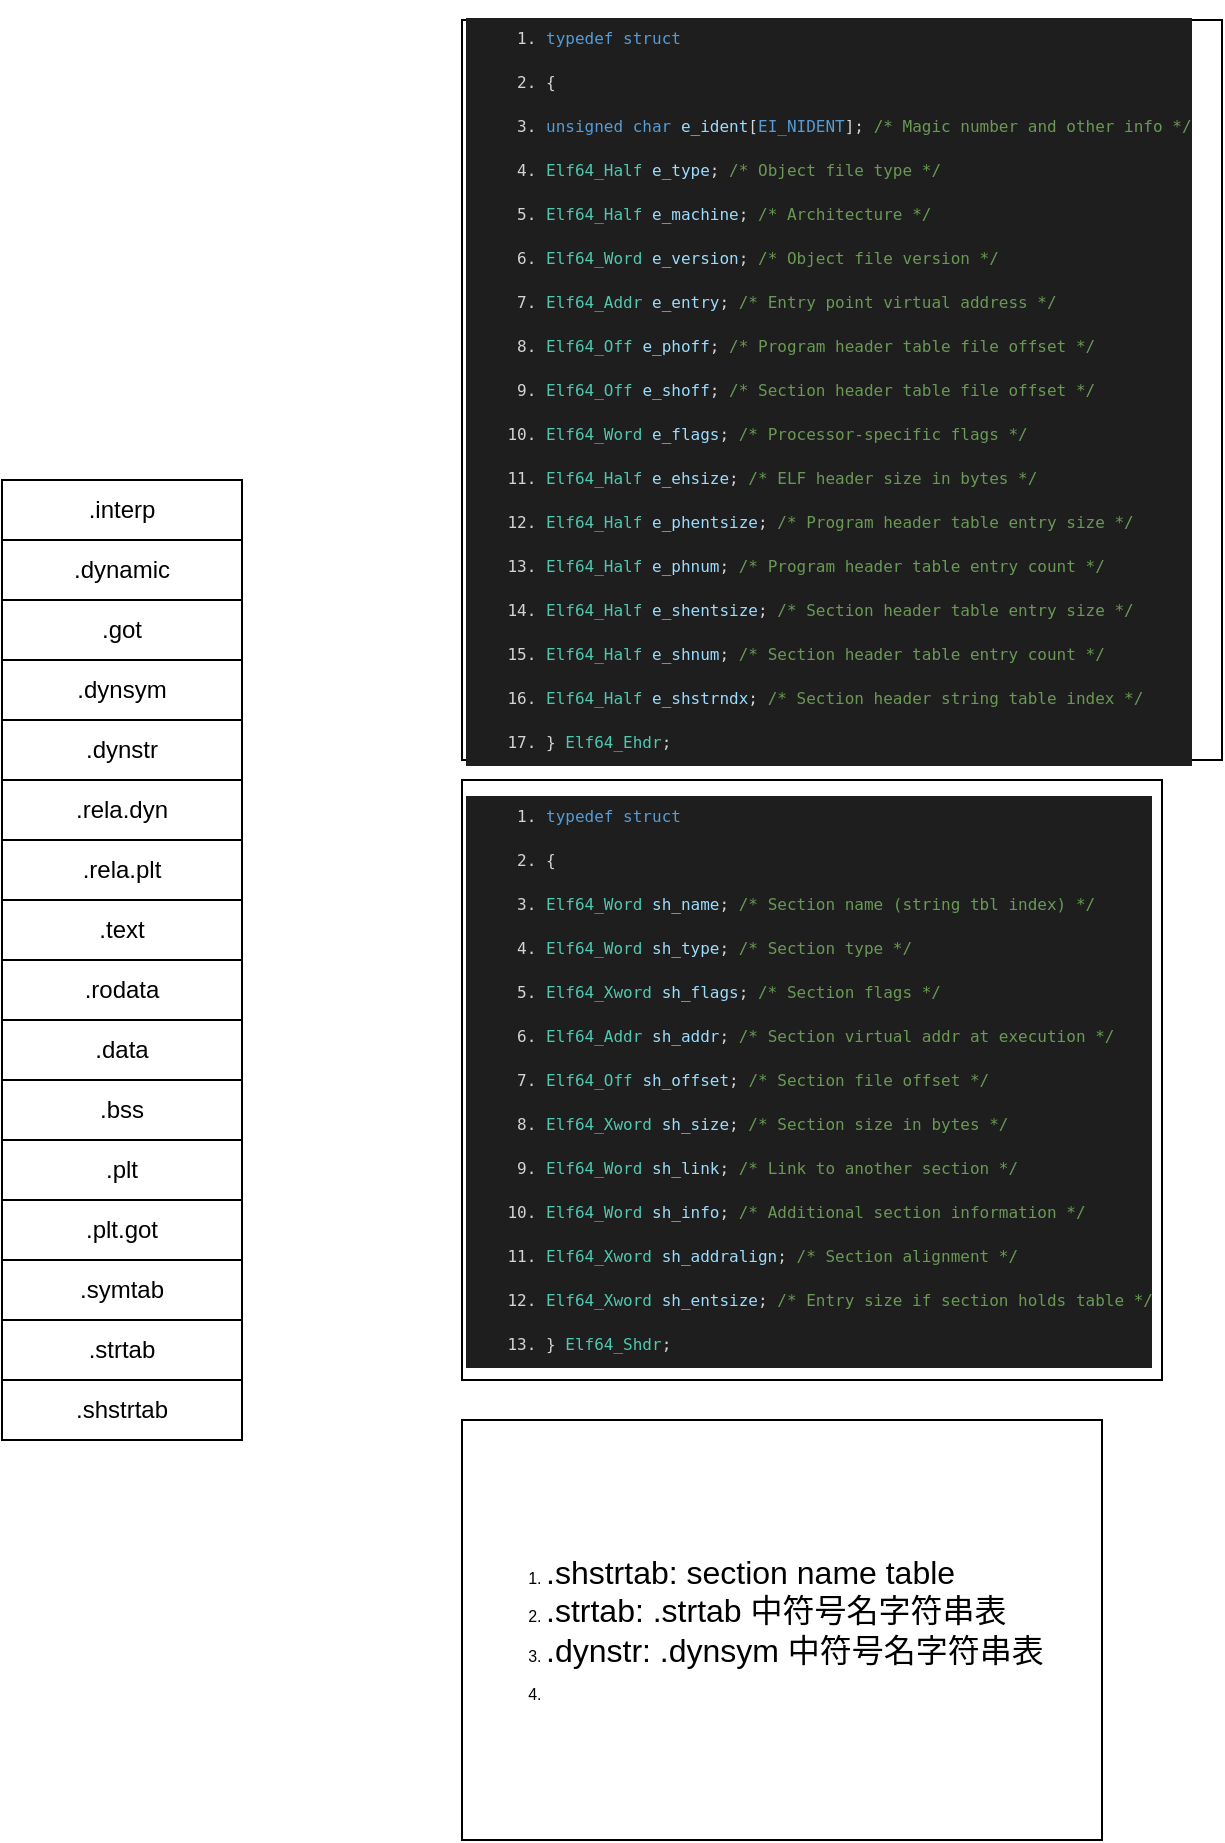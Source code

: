<mxfile version="20.2.3" type="github"><diagram id="uGQG1ukCMuUnGO_e7Zon" name="Page-1"><mxGraphModel dx="728" dy="2639" grid="1" gridSize="10" guides="1" tooltips="1" connect="1" arrows="1" fold="1" page="1" pageScale="1" pageWidth="850" pageHeight="1100" math="0" shadow="0"><root><mxCell id="0"/><mxCell id="1" parent="0"/><mxCell id="yysnikCYSL8IFi_H5CMY-14" value=".got" style="rounded=0;whiteSpace=wrap;html=1;" vertex="1" parent="1"><mxGeometry x="80" y="-1080" width="120" height="30" as="geometry"/></mxCell><mxCell id="yysnikCYSL8IFi_H5CMY-15" value=".dynsym" style="rounded=0;whiteSpace=wrap;html=1;" vertex="1" parent="1"><mxGeometry x="80" y="-1050" width="120" height="30" as="geometry"/></mxCell><mxCell id="yysnikCYSL8IFi_H5CMY-16" value=".symtab" style="rounded=0;whiteSpace=wrap;html=1;" vertex="1" parent="1"><mxGeometry x="80" y="-750" width="120" height="30" as="geometry"/></mxCell><mxCell id="yysnikCYSL8IFi_H5CMY-17" value=".shstrtab" style="rounded=0;whiteSpace=wrap;html=1;" vertex="1" parent="1"><mxGeometry x="80" y="-690" width="120" height="30" as="geometry"/></mxCell><mxCell id="yysnikCYSL8IFi_H5CMY-18" value=".strtab" style="rounded=0;whiteSpace=wrap;html=1;" vertex="1" parent="1"><mxGeometry x="80" y="-720" width="120" height="30" as="geometry"/></mxCell><mxCell id="yysnikCYSL8IFi_H5CMY-19" value="&lt;div style=&quot;color: rgb(212, 212, 212); background-color: rgb(30, 30, 30); font-family: &amp;quot;Droid Sans Mono&amp;quot;, &amp;quot;monospace&amp;quot;, monospace; font-size: 8px; line-height: 22px;&quot;&gt;&lt;div&gt;&lt;ol&gt;&lt;li&gt;&lt;span style=&quot;color: #569cd6;&quot;&gt;typedef&lt;/span&gt; &lt;span style=&quot;color: #569cd6;&quot;&gt;struct&lt;/span&gt;&lt;/li&gt;&lt;li&gt;{&lt;/li&gt;&lt;li&gt;&lt;span style=&quot;color: #569cd6;&quot;&gt;unsigned&lt;/span&gt; &lt;span style=&quot;color: #569cd6;&quot;&gt;char&lt;/span&gt; &lt;span style=&quot;color: #9cdcfe;&quot;&gt;e_ident&lt;/span&gt;[&lt;span style=&quot;color: #569cd6;&quot;&gt;EI_NIDENT&lt;/span&gt;];&lt;span style=&quot;color: #6a9955;&quot;&gt; /* Magic number and other info */&lt;/span&gt;&lt;/li&gt;&lt;li&gt;&lt;span style=&quot;color: #4ec9b0;&quot;&gt;Elf64_Half&lt;/span&gt;  &lt;span style=&quot;color: #9cdcfe;&quot;&gt;e_type&lt;/span&gt;;&lt;span style=&quot;color: #6a9955;&quot;&gt;     /* Object file type */&lt;/span&gt;&lt;/li&gt;&lt;li&gt;&lt;span style=&quot;color: #4ec9b0;&quot;&gt;Elf64_Half&lt;/span&gt;  &lt;span style=&quot;color: #9cdcfe;&quot;&gt;e_machine&lt;/span&gt;;&lt;span style=&quot;color: #6a9955;&quot;&gt;    /* Architecture */&lt;/span&gt;&lt;/li&gt;&lt;li&gt;&lt;span style=&quot;color: #4ec9b0;&quot;&gt;Elf64_Word&lt;/span&gt;  &lt;span style=&quot;color: #9cdcfe;&quot;&gt;e_version&lt;/span&gt;;&lt;span style=&quot;color: #6a9955;&quot;&gt;    /* Object file version */&lt;/span&gt;&lt;/li&gt;&lt;li&gt;&lt;span style=&quot;color: #4ec9b0;&quot;&gt;Elf64_Addr&lt;/span&gt;  &lt;span style=&quot;color: #9cdcfe;&quot;&gt;e_entry&lt;/span&gt;;&lt;span style=&quot;color: #6a9955;&quot;&gt;    /* Entry point virtual address */&lt;/span&gt;&lt;/li&gt;&lt;li&gt;&lt;span style=&quot;color: #4ec9b0;&quot;&gt;Elf64_Off&lt;/span&gt; &lt;span style=&quot;color: #9cdcfe;&quot;&gt;e_phoff&lt;/span&gt;;&lt;span style=&quot;color: #6a9955;&quot;&gt;    /* Program header table file offset */&lt;/span&gt;&lt;/li&gt;&lt;li&gt;&lt;span style=&quot;color: #4ec9b0;&quot;&gt;Elf64_Off&lt;/span&gt; &lt;span style=&quot;color: #9cdcfe;&quot;&gt;e_shoff&lt;/span&gt;;&lt;span style=&quot;color: #6a9955;&quot;&gt;    /* Section header table file offset */&lt;/span&gt;&lt;/li&gt;&lt;li&gt;&lt;span style=&quot;color: #4ec9b0;&quot;&gt;Elf64_Word&lt;/span&gt;  &lt;span style=&quot;color: #9cdcfe;&quot;&gt;e_flags&lt;/span&gt;;&lt;span style=&quot;color: #6a9955;&quot;&gt;    /* Processor-specific flags */&lt;/span&gt;&lt;/li&gt;&lt;li&gt;&lt;span style=&quot;color: #4ec9b0;&quot;&gt;Elf64_Half&lt;/span&gt;  &lt;span style=&quot;color: #9cdcfe;&quot;&gt;e_ehsize&lt;/span&gt;;&lt;span style=&quot;color: #6a9955;&quot;&gt;   /* ELF header size in bytes */&lt;/span&gt;&lt;/li&gt;&lt;li&gt;&lt;span style=&quot;color: #4ec9b0;&quot;&gt;Elf64_Half&lt;/span&gt;  &lt;span style=&quot;color: #9cdcfe;&quot;&gt;e_phentsize&lt;/span&gt;;&lt;span style=&quot;color: #6a9955;&quot;&gt;    /* Program header table entry size */&lt;/span&gt;&lt;/li&gt;&lt;li&gt;&lt;span style=&quot;color: #4ec9b0;&quot;&gt;Elf64_Half&lt;/span&gt;  &lt;span style=&quot;color: #9cdcfe;&quot;&gt;e_phnum&lt;/span&gt;;&lt;span style=&quot;color: #6a9955;&quot;&gt;    /* Program header table entry count */&lt;/span&gt;&lt;/li&gt;&lt;li&gt;&lt;span style=&quot;color: #4ec9b0;&quot;&gt;Elf64_Half&lt;/span&gt;  &lt;span style=&quot;color: #9cdcfe;&quot;&gt;e_shentsize&lt;/span&gt;;&lt;span style=&quot;color: #6a9955;&quot;&gt;    /* Section header table entry size */&lt;/span&gt;&lt;/li&gt;&lt;li&gt;&lt;span style=&quot;color: #4ec9b0;&quot;&gt;Elf64_Half&lt;/span&gt;  &lt;span style=&quot;color: #9cdcfe;&quot;&gt;e_shnum&lt;/span&gt;;&lt;span style=&quot;color: #6a9955;&quot;&gt;    /* Section header table entry count */&lt;/span&gt;&lt;/li&gt;&lt;li&gt;&lt;span style=&quot;color: #4ec9b0;&quot;&gt;Elf64_Half&lt;/span&gt;  &lt;span style=&quot;color: #9cdcfe;&quot;&gt;e_shstrndx&lt;/span&gt;;&lt;span style=&quot;color: #6a9955;&quot;&gt;   /* Section header string table index */&lt;/span&gt;&lt;/li&gt;&lt;li&gt;} &lt;span style=&quot;color: #4ec9b0;&quot;&gt;Elf64_Ehdr&lt;/span&gt;;&lt;/li&gt;&lt;/ol&gt;&lt;/div&gt;&lt;/div&gt;" style="rounded=0;whiteSpace=wrap;html=1;align=left;" vertex="1" parent="1"><mxGeometry x="310" y="-1370" width="380" height="370" as="geometry"/></mxCell><mxCell id="yysnikCYSL8IFi_H5CMY-20" value="&lt;div style=&quot;color: rgb(212, 212, 212); background-color: rgb(30, 30, 30); font-family: &amp;quot;Droid Sans Mono&amp;quot;, &amp;quot;monospace&amp;quot;, monospace; line-height: 22px;&quot;&gt;&lt;div&gt;&lt;ol&gt;&lt;li&gt;&lt;span style=&quot;color: #569cd6;&quot;&gt;typedef&lt;/span&gt; &lt;span style=&quot;color: #569cd6;&quot;&gt;struct&lt;/span&gt;&lt;/li&gt;&lt;li&gt;{&lt;/li&gt;&lt;li&gt;&lt;span style=&quot;color: #4ec9b0;&quot;&gt;Elf64_Word&lt;/span&gt;  &lt;span style=&quot;color: #9cdcfe;&quot;&gt;sh_name&lt;/span&gt;;&lt;span style=&quot;color: #6a9955;&quot;&gt;    /* Section name (string tbl index) */&lt;/span&gt;&lt;/li&gt;&lt;li&gt;&lt;span style=&quot;color: #4ec9b0;&quot;&gt;Elf64_Word&lt;/span&gt;  &lt;span style=&quot;color: #9cdcfe;&quot;&gt;sh_type&lt;/span&gt;;&lt;span style=&quot;color: #6a9955;&quot;&gt;    /* Section type */&lt;/span&gt;&lt;/li&gt;&lt;li&gt;&lt;span style=&quot;color: #4ec9b0;&quot;&gt;Elf64_Xword&lt;/span&gt; &lt;span style=&quot;color: #9cdcfe;&quot;&gt;sh_flags&lt;/span&gt;;&lt;span style=&quot;color: #6a9955;&quot;&gt;   /* Section flags */&lt;/span&gt;&lt;/li&gt;&lt;li&gt;&lt;span style=&quot;color: #4ec9b0;&quot;&gt;Elf64_Addr&lt;/span&gt;  &lt;span style=&quot;color: #9cdcfe;&quot;&gt;sh_addr&lt;/span&gt;;&lt;span style=&quot;color: #6a9955;&quot;&gt;    /* Section virtual addr at execution */&lt;/span&gt;&lt;/li&gt;&lt;li&gt;&lt;span style=&quot;color: #4ec9b0;&quot;&gt;Elf64_Off&lt;/span&gt; &lt;span style=&quot;color: #9cdcfe;&quot;&gt;sh_offset&lt;/span&gt;;&lt;span style=&quot;color: #6a9955;&quot;&gt;    /* Section file offset */&lt;/span&gt;&lt;/li&gt;&lt;li&gt;&lt;span style=&quot;color: #4ec9b0;&quot;&gt;Elf64_Xword&lt;/span&gt; &lt;span style=&quot;color: #9cdcfe;&quot;&gt;sh_size&lt;/span&gt;;&lt;span style=&quot;color: #6a9955;&quot;&gt;    /* Section size in bytes */&lt;/span&gt;&lt;/li&gt;&lt;li&gt;&lt;span style=&quot;color: #4ec9b0;&quot;&gt;Elf64_Word&lt;/span&gt;  &lt;span style=&quot;color: #9cdcfe;&quot;&gt;sh_link&lt;/span&gt;;&lt;span style=&quot;color: #6a9955;&quot;&gt;    /* Link to another section */&lt;/span&gt;&lt;/li&gt;&lt;li&gt;&lt;span style=&quot;color: #4ec9b0;&quot;&gt;Elf64_Word&lt;/span&gt;  &lt;span style=&quot;color: #9cdcfe;&quot;&gt;sh_info&lt;/span&gt;;&lt;span style=&quot;color: #6a9955;&quot;&gt;    /* Additional section information */&lt;/span&gt;&lt;/li&gt;&lt;li&gt;&lt;span style=&quot;color: #4ec9b0;&quot;&gt;Elf64_Xword&lt;/span&gt; &lt;span style=&quot;color: #9cdcfe;&quot;&gt;sh_addralign&lt;/span&gt;;&lt;span style=&quot;color: #6a9955;&quot;&gt;   /* Section alignment */&lt;/span&gt;&lt;/li&gt;&lt;li&gt;&lt;span style=&quot;color: #4ec9b0;&quot;&gt;Elf64_Xword&lt;/span&gt; &lt;span style=&quot;color: #9cdcfe;&quot;&gt;sh_entsize&lt;/span&gt;;&lt;span style=&quot;color: #6a9955;&quot;&gt;   /* Entry size if section holds table */&lt;/span&gt;&lt;/li&gt;&lt;li&gt;} &lt;span style=&quot;color: #4ec9b0;&quot;&gt;Elf64_Shdr&lt;/span&gt;;&lt;/li&gt;&lt;/ol&gt;&lt;/div&gt;&lt;/div&gt;" style="whiteSpace=wrap;html=1;fontSize=8;fontColor=#000000;align=left;" vertex="1" parent="1"><mxGeometry x="310" y="-990" width="350" height="300" as="geometry"/></mxCell><mxCell id="yysnikCYSL8IFi_H5CMY-21" value=".dynstr" style="rounded=0;whiteSpace=wrap;html=1;" vertex="1" parent="1"><mxGeometry x="80" y="-1020" width="120" height="30" as="geometry"/></mxCell><mxCell id="yysnikCYSL8IFi_H5CMY-22" value=".plt" style="rounded=0;whiteSpace=wrap;html=1;" vertex="1" parent="1"><mxGeometry x="80" y="-810" width="120" height="30" as="geometry"/></mxCell><mxCell id="yysnikCYSL8IFi_H5CMY-23" value=".plt.got" style="rounded=0;whiteSpace=wrap;html=1;" vertex="1" parent="1"><mxGeometry x="80" y="-780" width="120" height="30" as="geometry"/></mxCell><mxCell id="yysnikCYSL8IFi_H5CMY-24" value=".rela.dyn" style="rounded=0;whiteSpace=wrap;html=1;" vertex="1" parent="1"><mxGeometry x="80" y="-990" width="120" height="30" as="geometry"/></mxCell><mxCell id="yysnikCYSL8IFi_H5CMY-25" value=".rela.plt" style="rounded=0;whiteSpace=wrap;html=1;" vertex="1" parent="1"><mxGeometry x="80" y="-960" width="120" height="30" as="geometry"/></mxCell><mxCell id="yysnikCYSL8IFi_H5CMY-26" value=".text" style="rounded=0;whiteSpace=wrap;html=1;" vertex="1" parent="1"><mxGeometry x="80" y="-930" width="120" height="30" as="geometry"/></mxCell><mxCell id="yysnikCYSL8IFi_H5CMY-27" value=".rodata" style="rounded=0;whiteSpace=wrap;html=1;" vertex="1" parent="1"><mxGeometry x="80" y="-900" width="120" height="30" as="geometry"/></mxCell><mxCell id="yysnikCYSL8IFi_H5CMY-28" value=".data" style="rounded=0;whiteSpace=wrap;html=1;" vertex="1" parent="1"><mxGeometry x="80" y="-870" width="120" height="30" as="geometry"/></mxCell><mxCell id="yysnikCYSL8IFi_H5CMY-29" value=".bss" style="rounded=0;whiteSpace=wrap;html=1;" vertex="1" parent="1"><mxGeometry x="80" y="-840" width="120" height="30" as="geometry"/></mxCell><mxCell id="yysnikCYSL8IFi_H5CMY-30" value=".dynamic" style="rounded=0;whiteSpace=wrap;html=1;" vertex="1" parent="1"><mxGeometry x="80" y="-1110" width="120" height="30" as="geometry"/></mxCell><mxCell id="yysnikCYSL8IFi_H5CMY-31" value=".interp" style="rounded=0;whiteSpace=wrap;html=1;" vertex="1" parent="1"><mxGeometry x="80" y="-1140" width="120" height="30" as="geometry"/></mxCell><mxCell id="yysnikCYSL8IFi_H5CMY-32" value="&lt;ol&gt;&lt;li&gt;&lt;span style=&quot;font-size: 16px; background-color: initial;&quot;&gt;.shstrtab: section name table&lt;/span&gt;&lt;/li&gt;&lt;li&gt;&lt;span style=&quot;font-size: 16px;&quot;&gt;.strtab: .strtab 中符号名字符串表&lt;/span&gt;&lt;/li&gt;&lt;li&gt;&lt;span style=&quot;font-size: 16px;&quot;&gt;.dynstr: .dynsym 中符号名字符串表&lt;/span&gt;&lt;/li&gt;&lt;li&gt;&lt;span style=&quot;font-size: 16px;&quot;&gt;&lt;br&gt;&lt;/span&gt;&lt;/li&gt;&lt;/ol&gt;" style="rounded=0;whiteSpace=wrap;html=1;fontSize=8;fontColor=#000000;align=left;" vertex="1" parent="1"><mxGeometry x="310" y="-670" width="320" height="210" as="geometry"/></mxCell></root></mxGraphModel></diagram></mxfile>